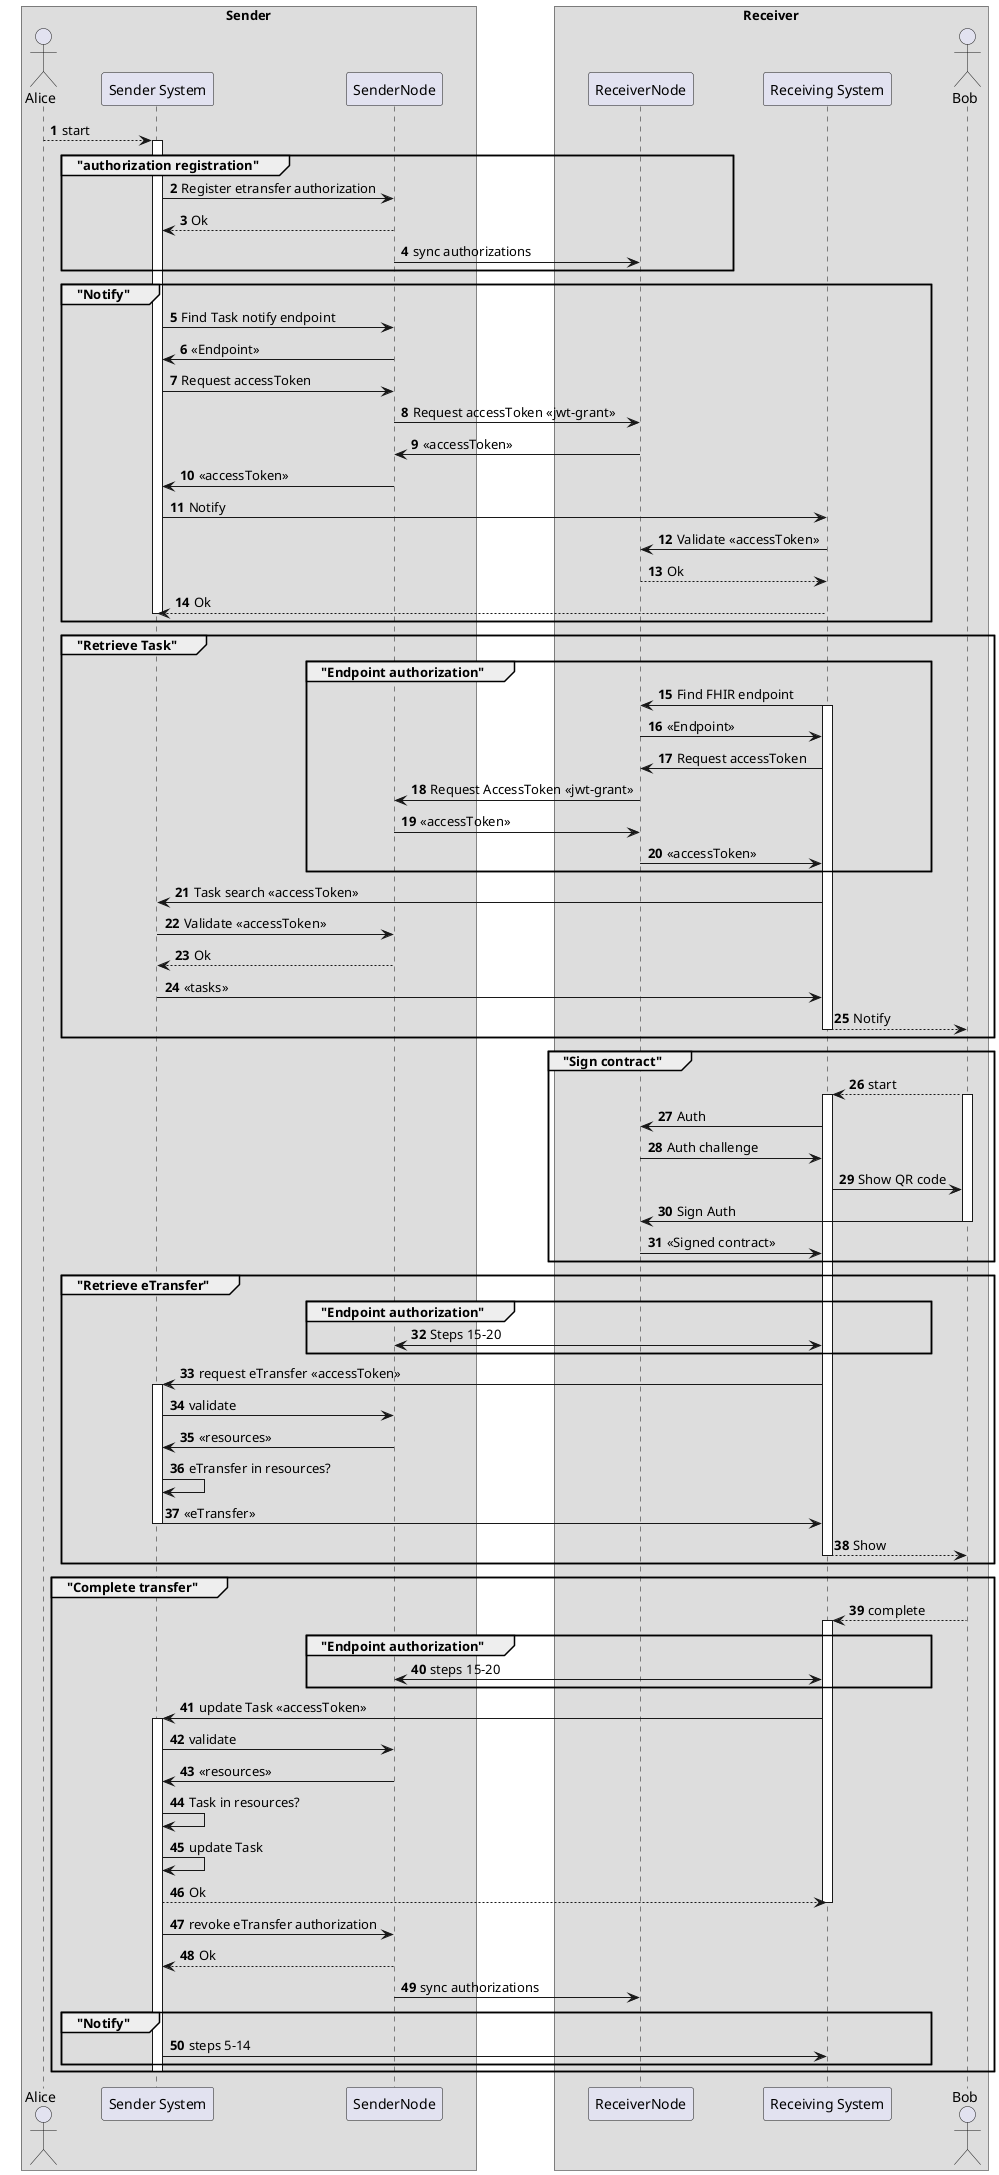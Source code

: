 @startuml
autonumber
skinparam ParticipantPadding 30
skinparam BoxPadding 20

Box Sender
  actor Alice
  participant "Sender System" as Sender
  participant SenderNode
end box
Box Receiver
  participant ReceiverNode
  participant "Receiving System" as Receiver
  actor Bob
end box

Alice --> Sender: start
activate Sender
group "authorization registration"
  Sender -> SenderNode: Register etransfer authorization
  SenderNode --> Sender: Ok
  SenderNode -> ReceiverNode: sync authorizations
end

group "Notify"
  Sender -> SenderNode: Find Task notify endpoint
  SenderNode -> Sender: <<Endpoint>>
  Sender -> SenderNode: Request accessToken
  SenderNode -> ReceiverNode:Request accessToken <<jwt-grant>>
  ReceiverNode -> SenderNode: <<accessToken>>
  SenderNode -> Sender: <<accessToken>>
  Sender -> Receiver: Notify
  Receiver -> ReceiverNode: Validate <<accessToken>>
  ReceiverNode --> Receiver: Ok
  Receiver --> Sender: Ok
  deactivate Sender
end

group "Retrieve Task"
  group "Endpoint authorization"
    Receiver -> ReceiverNode: Find FHIR endpoint
    activate Receiver
    ReceiverNode -> Receiver: <<Endpoint>>
    Receiver -> ReceiverNode: Request accessToken
    ReceiverNode -> SenderNode: Request AccessToken <<jwt-grant>>
    SenderNode -> ReceiverNode: <<accessToken>>
    ReceiverNode -> Receiver: <<accessToken>>
  end
  Receiver -> Sender: Task search <<accessToken>>
  Sender -> SenderNode: Validate <<accessToken>>
  SenderNode --> Sender: Ok
  Sender -> Receiver: <<tasks>>
  Receiver --> Bob: Notify
  deactivate Receiver
end

group "Sign contract"
  Bob --> Receiver: start
  activate Bob
  activate Receiver
  Receiver -> ReceiverNode: Auth
  ReceiverNode -> Receiver: Auth challenge
  Receiver -> Bob: Show QR code
  Bob -> ReceiverNode: Sign Auth
  deactivate Bob
  ReceiverNode -> Receiver: <<Signed contract>>
end

group "Retrieve eTransfer"
  group "Endpoint authorization"
   Receiver <-> SenderNode: Steps 15-20
  end
  Receiver -> Sender: request eTransfer <<accessToken>>
  activate Sender
  Sender -> SenderNode: validate
  SenderNode -> Sender: <<resources>>
  Sender -> Sender: eTransfer in resources?
  Sender -> Receiver: <<eTransfer>>
  deactivate Sender
  Receiver --> Bob: Show
  deactivate Receiver
end

group "Complete transfer"
  Bob --> Receiver: complete
  activate Receiver
  group "Endpoint authorization"
    Receiver <-> SenderNode: steps 15-20
  end
  Receiver -> Sender: update Task <<accessToken>>
  activate Sender
  Sender -> SenderNode: validate
  SenderNode -> Sender: <<resources>>
  Sender -> Sender: Task in resources?
  Sender -> Sender: update Task
  Sender --> Receiver: Ok
  deactivate Receiver
  Sender -> SenderNode: revoke eTransfer authorization
  SenderNode --> Sender: Ok
  SenderNode -> ReceiverNode: sync authorizations
  group "Notify"
    Sender -> Receiver: steps 5-14
  end
  deactivate Sender
end
@enduml
